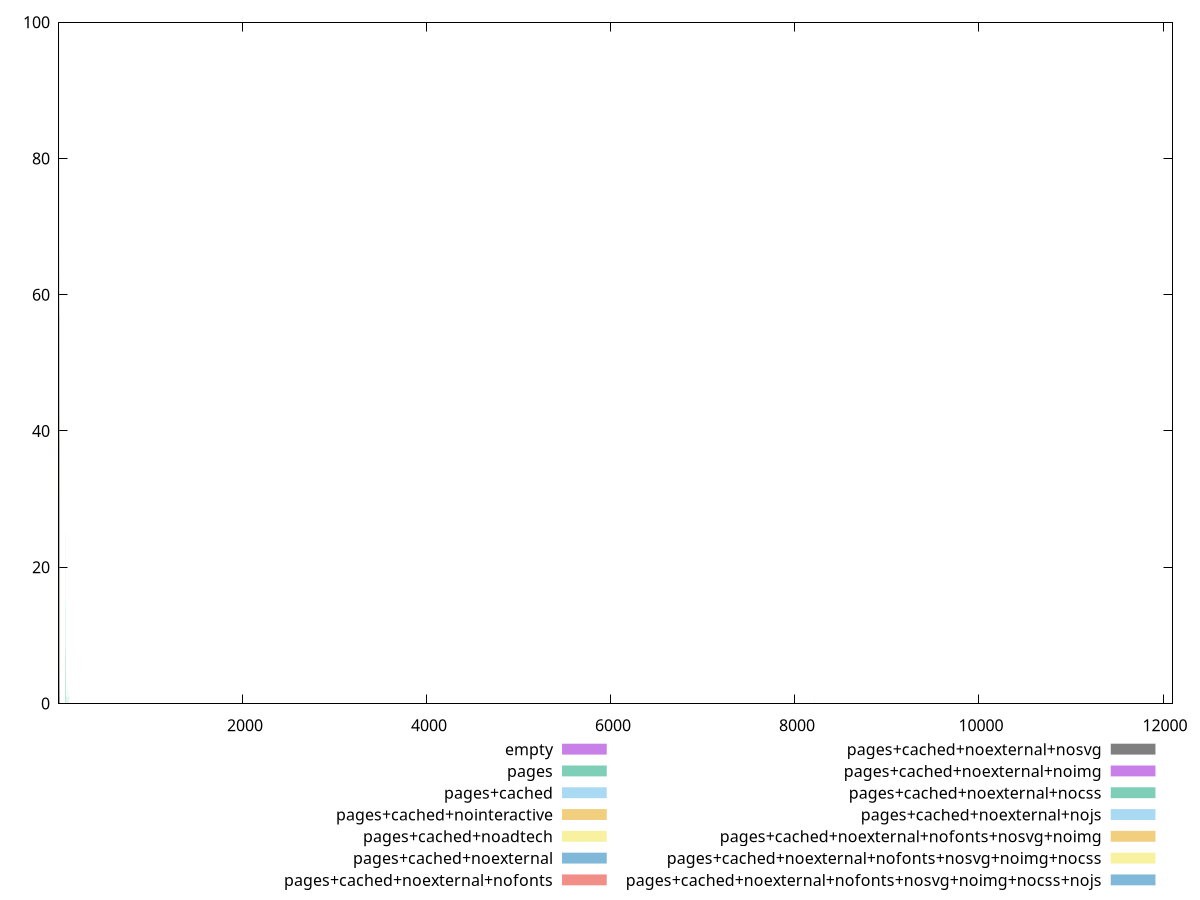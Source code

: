reset

$empty <<EOF
8.210986209317253 1
1.3684977015528756 99
EOF

$pages <<EOF
12102.993672533632 1
79.37286669006679 1
75.26737358540817 8
91.00509715326623 3
73.89887588385528 25
72.53037818230241 8
71.84612933152597 4
76.63587128696103 3
73.21462703307884 14
74.58312473463172 15
108.79556727345361 2
75.95162243618459 7
111.53256267655937 1
78.68861783929034 2
108.11131842267717 1
77.32012013773748 1
83.47835979472542 1
106.7428207211243 1
8211.67045816803 1
89.63659945171335 1
EOF

$pagesCached <<EOF
93.74209255637199 1
2.7369954031057513 2
1.3684977015528756 80
2.0527465523293134 17
EOF

$pagesCachedNointeractive <<EOF
1.3684977015528756 81
2.0527465523293134 19
EOF

$pagesCachedNoadtech <<EOF
2.0527465523293134 35
1.3684977015528756 65
EOF

$pagesCachedNoexternal <<EOF
2.0527465523293134 52
1.3684977015528756 45
2.7369954031057513 3
EOF

$pagesCachedNoexternalNofonts <<EOF
2.0527465523293134 42
1.3684977015528756 57
2.7369954031057513 1
EOF

$pagesCachedNoexternalNosvg <<EOF
2.0527465523293134 59
1.3684977015528756 39
2.7369954031057513 2
EOF

$pagesCachedNoexternalNoimg <<EOF
1.3684977015528756 38
2.0527465523293134 57
2.7369954031057513 5
EOF

$pagesCachedNoexternalNocss <<EOF
2.0527465523293134 63
1.3684977015528756 36
2.7369954031057513 1
EOF

$pagesCachedNoexternalNojs <<EOF
1.3684977015528756 20
2.0527465523293134 79
2.7369954031057513 1
EOF

$pagesCachedNoexternalNofontsNosvgNoimg <<EOF
2.0527465523293134 42
1.3684977015528756 57
2.7369954031057513 1
EOF

$pagesCachedNoexternalNofontsNosvgNoimgNocss <<EOF
2.0527465523293134 45
1.3684977015528756 53
2.7369954031057513 2
EOF

$pagesCachedNoexternalNofontsNosvgNoimgNocssNojs <<EOF
2.0527465523293134 31
1.3684977015528756 66
3.4212442538821892 1
2.7369954031057513 2
EOF

set key outside below
set boxwidth 0.6842488507764378
set xrange [1.0739999999999998:12103.054]
set yrange [0:100]
set style fill transparent solid 0.5 noborder
set terminal svg size 640, 620 enhanced background rgb 'white'
set output "report_00007_2020-12-11T15:55:29.892Z/server-response-time/comparison/histogram/all_raw.svg"

plot $empty title "empty" with boxes, \
     $pages title "pages" with boxes, \
     $pagesCached title "pages+cached" with boxes, \
     $pagesCachedNointeractive title "pages+cached+nointeractive" with boxes, \
     $pagesCachedNoadtech title "pages+cached+noadtech" with boxes, \
     $pagesCachedNoexternal title "pages+cached+noexternal" with boxes, \
     $pagesCachedNoexternalNofonts title "pages+cached+noexternal+nofonts" with boxes, \
     $pagesCachedNoexternalNosvg title "pages+cached+noexternal+nosvg" with boxes, \
     $pagesCachedNoexternalNoimg title "pages+cached+noexternal+noimg" with boxes, \
     $pagesCachedNoexternalNocss title "pages+cached+noexternal+nocss" with boxes, \
     $pagesCachedNoexternalNojs title "pages+cached+noexternal+nojs" with boxes, \
     $pagesCachedNoexternalNofontsNosvgNoimg title "pages+cached+noexternal+nofonts+nosvg+noimg" with boxes, \
     $pagesCachedNoexternalNofontsNosvgNoimgNocss title "pages+cached+noexternal+nofonts+nosvg+noimg+nocss" with boxes, \
     $pagesCachedNoexternalNofontsNosvgNoimgNocssNojs title "pages+cached+noexternal+nofonts+nosvg+noimg+nocss+nojs" with boxes

reset
